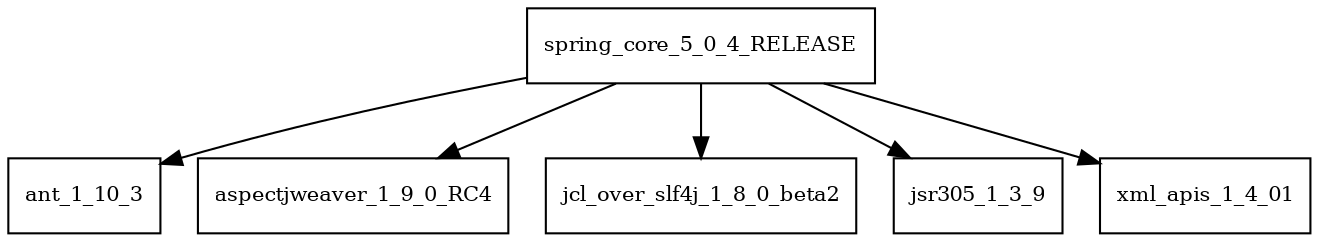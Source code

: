 digraph spring_core_5_0_4_RELEASE_dependencies {
  node [shape = box, fontsize=10.0];
  spring_core_5_0_4_RELEASE -> ant_1_10_3;
  spring_core_5_0_4_RELEASE -> aspectjweaver_1_9_0_RC4;
  spring_core_5_0_4_RELEASE -> jcl_over_slf4j_1_8_0_beta2;
  spring_core_5_0_4_RELEASE -> jsr305_1_3_9;
  spring_core_5_0_4_RELEASE -> xml_apis_1_4_01;
}
